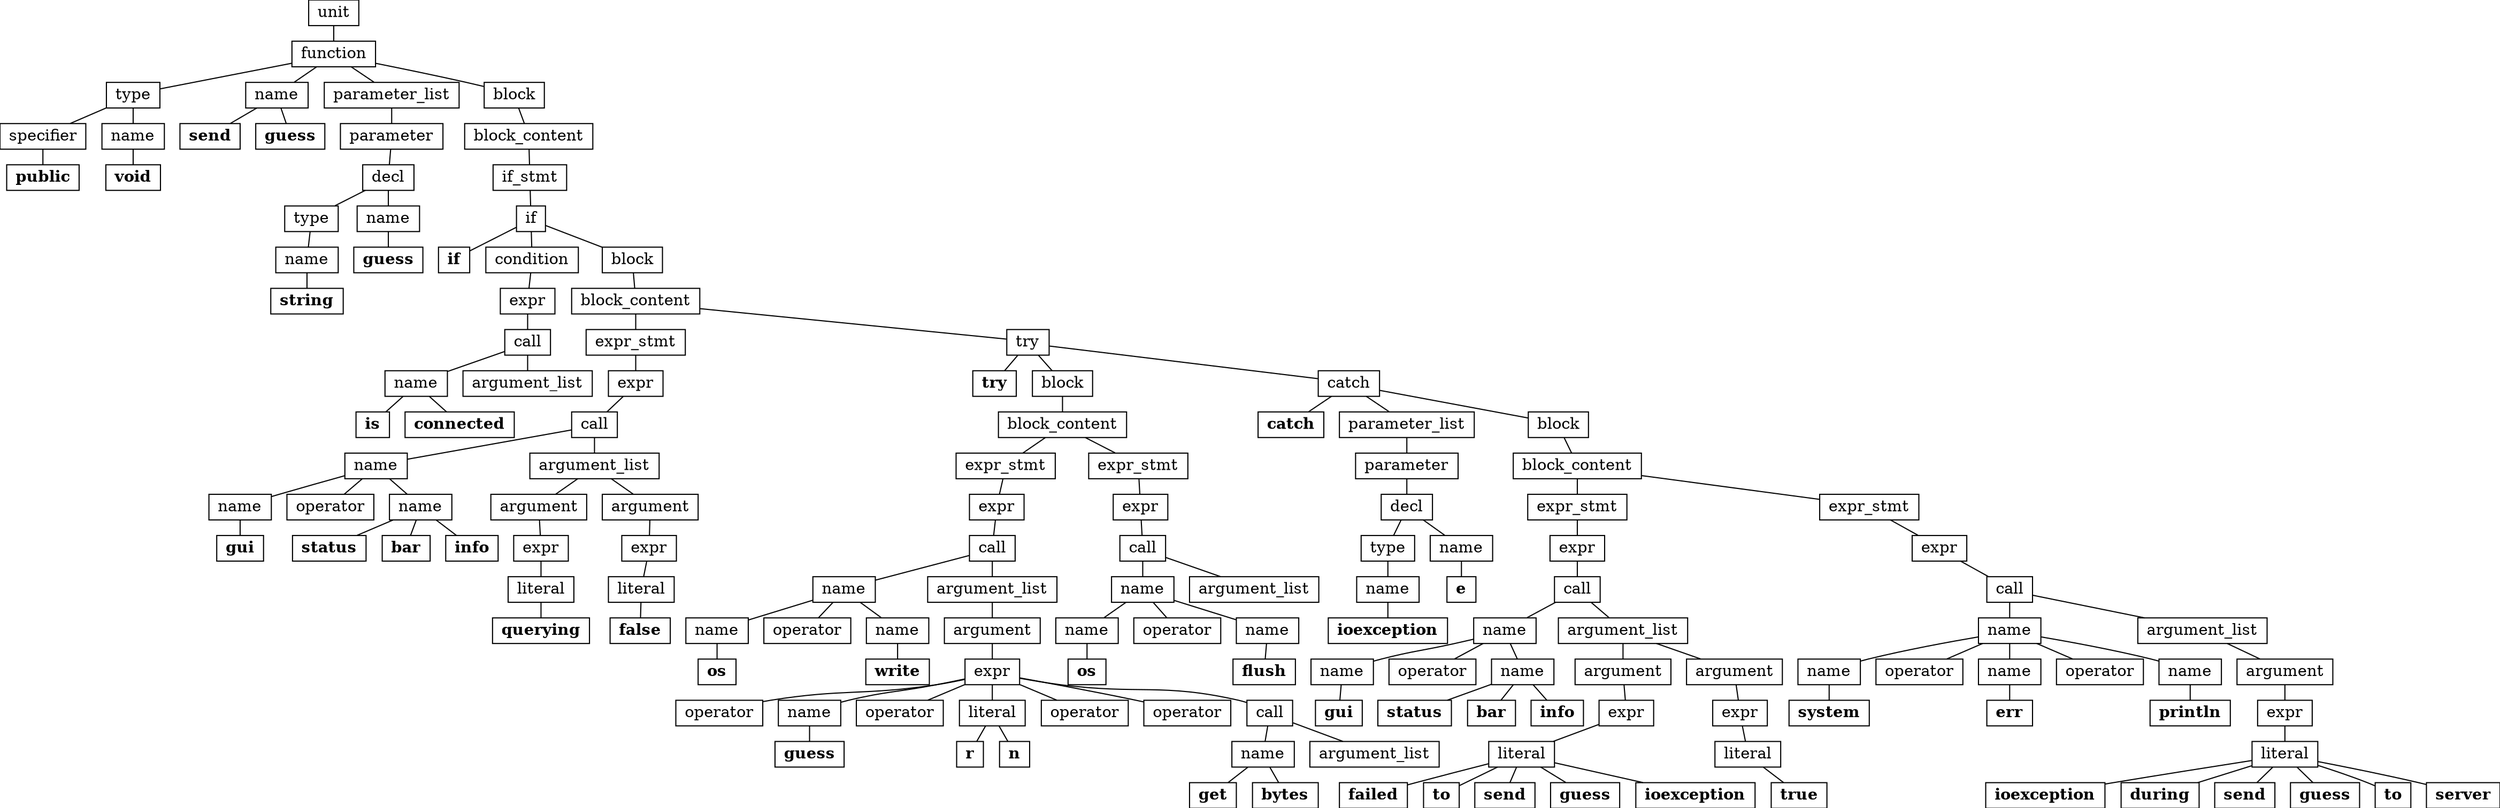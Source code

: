 strict graph "" {
	graph [pad="0", nodesep="0.2", ranksep="0.2"];
	node [label="\N", fontsize=14, width=0.05, height=0.05, shape=box];
	0	[label=unit];
	1	[label=function];
	0 -- 1;
	2	[label=type];
	1 -- 2;
	7	[label=name];
	1 -- 7;
	10	[label=parameter_list];
	1 -- 10;
	18	[label=block];
	1 -- 18;
	3	[label=specifier];
	2 -- 3;
	5	[label=name];
	2 -- 5;
	4	[fontname="times-bold",
		label=public];
	3 -- 4;
	6	[fontname="times-bold",
		label=void];
	5 -- 6;
	8	[fontname="times-bold",
		label=send];
	7 -- 8;
	9	[fontname="times-bold",
		label=guess];
	7 -- 9;
	11	[label=parameter];
	10 -- 11;
	12	[label=decl];
	11 -- 12;
	13	[label=type];
	12 -- 13;
	16	[label=name];
	12 -- 16;
	14	[label=name];
	13 -- 14;
	15	[fontname="times-bold",
		label=string];
	14 -- 15;
	17	[fontname="times-bold",
		label=guess];
	16 -- 17;
	19	[label=block_content];
	18 -- 19;
	20	[label=if_stmt];
	19 -- 20;
	21	[label=if];
	20 -- 21;
	22	[fontname="times-bold",
		label=if];
	21 -- 22;
	23	[label=condition];
	21 -- 23;
	30	[label=block];
	21 -- 30;
	24	[label=expr];
	23 -- 24;
	25	[label=call];
	24 -- 25;
	26	[label=name];
	25 -- 26;
	29	[label=argument_list];
	25 -- 29;
	27	[fontname="times-bold",
		label=is];
	26 -- 27;
	28	[fontname="times-bold",
		label=connected];
	26 -- 28;
	31	[label=block_content];
	30 -- 31;
	32	[label=expr_stmt];
	31 -- 32;
	52	[label=try];
	31 -- 52;
	33	[label=expr];
	32 -- 33;
	34	[label=call];
	33 -- 34;
	35	[label=name];
	34 -- 35;
	43	[label=argument_list];
	34 -- 43;
	36	[label=name];
	35 -- 36;
	38	[label=operator];
	35 -- 38;
	39	[label=name];
	35 -- 39;
	37	[fontname="times-bold",
		label=gui];
	36 -- 37;
	40	[fontname="times-bold",
		label=status];
	39 -- 40;
	41	[fontname="times-bold",
		label=bar];
	39 -- 41;
	42	[fontname="times-bold",
		label=info];
	39 -- 42;
	44	[label=argument];
	43 -- 44;
	48	[label=argument];
	43 -- 48;
	45	[label=expr];
	44 -- 45;
	46	[label=literal];
	45 -- 46;
	47	[fontname="times-bold",
		label=querying];
	46 -- 47;
	49	[label=expr];
	48 -- 49;
	50	[label=literal];
	49 -- 50;
	51	[fontname="times-bold",
		label=false];
	50 -- 51;
	53	[fontname="times-bold",
		label=try];
	52 -- 53;
	54	[label=block];
	52 -- 54;
	92	[label=catch];
	52 -- 92;
	55	[label=block_content];
	54 -- 55;
	56	[label=expr_stmt];
	55 -- 56;
	82	[label=expr_stmt];
	55 -- 82;
	57	[label=expr];
	56 -- 57;
	58	[label=call];
	57 -- 58;
	59	[label=name];
	58 -- 59;
	65	[label=argument_list];
	58 -- 65;
	60	[label=name];
	59 -- 60;
	62	[label=operator];
	59 -- 62;
	63	[label=name];
	59 -- 63;
	61	[fontname="times-bold",
		label=os];
	60 -- 61;
	64	[fontname="times-bold",
		label=write];
	63 -- 64;
	66	[label=argument];
	65 -- 66;
	67	[label=expr];
	66 -- 67;
	68	[label=operator];
	67 -- 68;
	69	[label=name];
	67 -- 69;
	71	[label=operator];
	67 -- 71;
	72	[label=literal];
	67 -- 72;
	75	[label=operator];
	67 -- 75;
	76	[label=operator];
	67 -- 76;
	77	[label=call];
	67 -- 77;
	70	[fontname="times-bold",
		label=guess];
	69 -- 70;
	73	[fontname="times-bold",
		label=r];
	72 -- 73;
	74	[fontname="times-bold",
		label=n];
	72 -- 74;
	78	[label=name];
	77 -- 78;
	81	[label=argument_list];
	77 -- 81;
	79	[fontname="times-bold",
		label=get];
	78 -- 79;
	80	[fontname="times-bold",
		label=bytes];
	78 -- 80;
	83	[label=expr];
	82 -- 83;
	84	[label=call];
	83 -- 84;
	85	[label=name];
	84 -- 85;
	91	[label=argument_list];
	84 -- 91;
	86	[label=name];
	85 -- 86;
	88	[label=operator];
	85 -- 88;
	89	[label=name];
	85 -- 89;
	87	[fontname="times-bold",
		label=os];
	86 -- 87;
	90	[fontname="times-bold",
		label=flush];
	89 -- 90;
	93	[fontname="times-bold",
		label=catch];
	92 -- 93;
	94	[label=parameter_list];
	92 -- 94;
	102	[label=block];
	92 -- 102;
	95	[label=parameter];
	94 -- 95;
	96	[label=decl];
	95 -- 96;
	97	[label=type];
	96 -- 97;
	100	[label=name];
	96 -- 100;
	98	[label=name];
	97 -- 98;
	99	[fontname="times-bold",
		label=ioexception];
	98 -- 99;
	101	[fontname="times-bold",
		label=e];
	100 -- 101;
	103	[label=block_content];
	102 -- 103;
	104	[label=expr_stmt];
	103 -- 104;
	128	[label=expr_stmt];
	103 -- 128;
	105	[label=expr];
	104 -- 105;
	106	[label=call];
	105 -- 106;
	107	[label=name];
	106 -- 107;
	115	[label=argument_list];
	106 -- 115;
	108	[label=name];
	107 -- 108;
	110	[label=operator];
	107 -- 110;
	111	[label=name];
	107 -- 111;
	109	[fontname="times-bold",
		label=gui];
	108 -- 109;
	112	[fontname="times-bold",
		label=status];
	111 -- 112;
	113	[fontname="times-bold",
		label=bar];
	111 -- 113;
	114	[fontname="times-bold",
		label=info];
	111 -- 114;
	116	[label=argument];
	115 -- 116;
	124	[label=argument];
	115 -- 124;
	117	[label=expr];
	116 -- 117;
	118	[label=literal];
	117 -- 118;
	119	[fontname="times-bold",
		label=failed];
	118 -- 119;
	120	[fontname="times-bold",
		label=to];
	118 -- 120;
	121	[fontname="times-bold",
		label=send];
	118 -- 121;
	122	[fontname="times-bold",
		label=guess];
	118 -- 122;
	123	[fontname="times-bold",
		label=ioexception];
	118 -- 123;
	125	[label=expr];
	124 -- 125;
	126	[label=literal];
	125 -- 126;
	127	[fontname="times-bold",
		label=true];
	126 -- 127;
	129	[label=expr];
	128 -- 129;
	130	[label=call];
	129 -- 130;
	131	[label=name];
	130 -- 131;
	140	[label=argument_list];
	130 -- 140;
	132	[label=name];
	131 -- 132;
	134	[label=operator];
	131 -- 134;
	135	[label=name];
	131 -- 135;
	137	[label=operator];
	131 -- 137;
	138	[label=name];
	131 -- 138;
	133	[fontname="times-bold",
		label=system];
	132 -- 133;
	136	[fontname="times-bold",
		label=err];
	135 -- 136;
	139	[fontname="times-bold",
		label=println];
	138 -- 139;
	141	[label=argument];
	140 -- 141;
	142	[label=expr];
	141 -- 142;
	143	[label=literal];
	142 -- 143;
	144	[fontname="times-bold",
		label=ioexception];
	143 -- 144;
	145	[fontname="times-bold",
		label=during];
	143 -- 145;
	146	[fontname="times-bold",
		label=send];
	143 -- 146;
	147	[fontname="times-bold",
		label=guess];
	143 -- 147;
	148	[fontname="times-bold",
		label=to];
	143 -- 148;
	149	[fontname="times-bold",
		label=server];
	143 -- 149;
}
